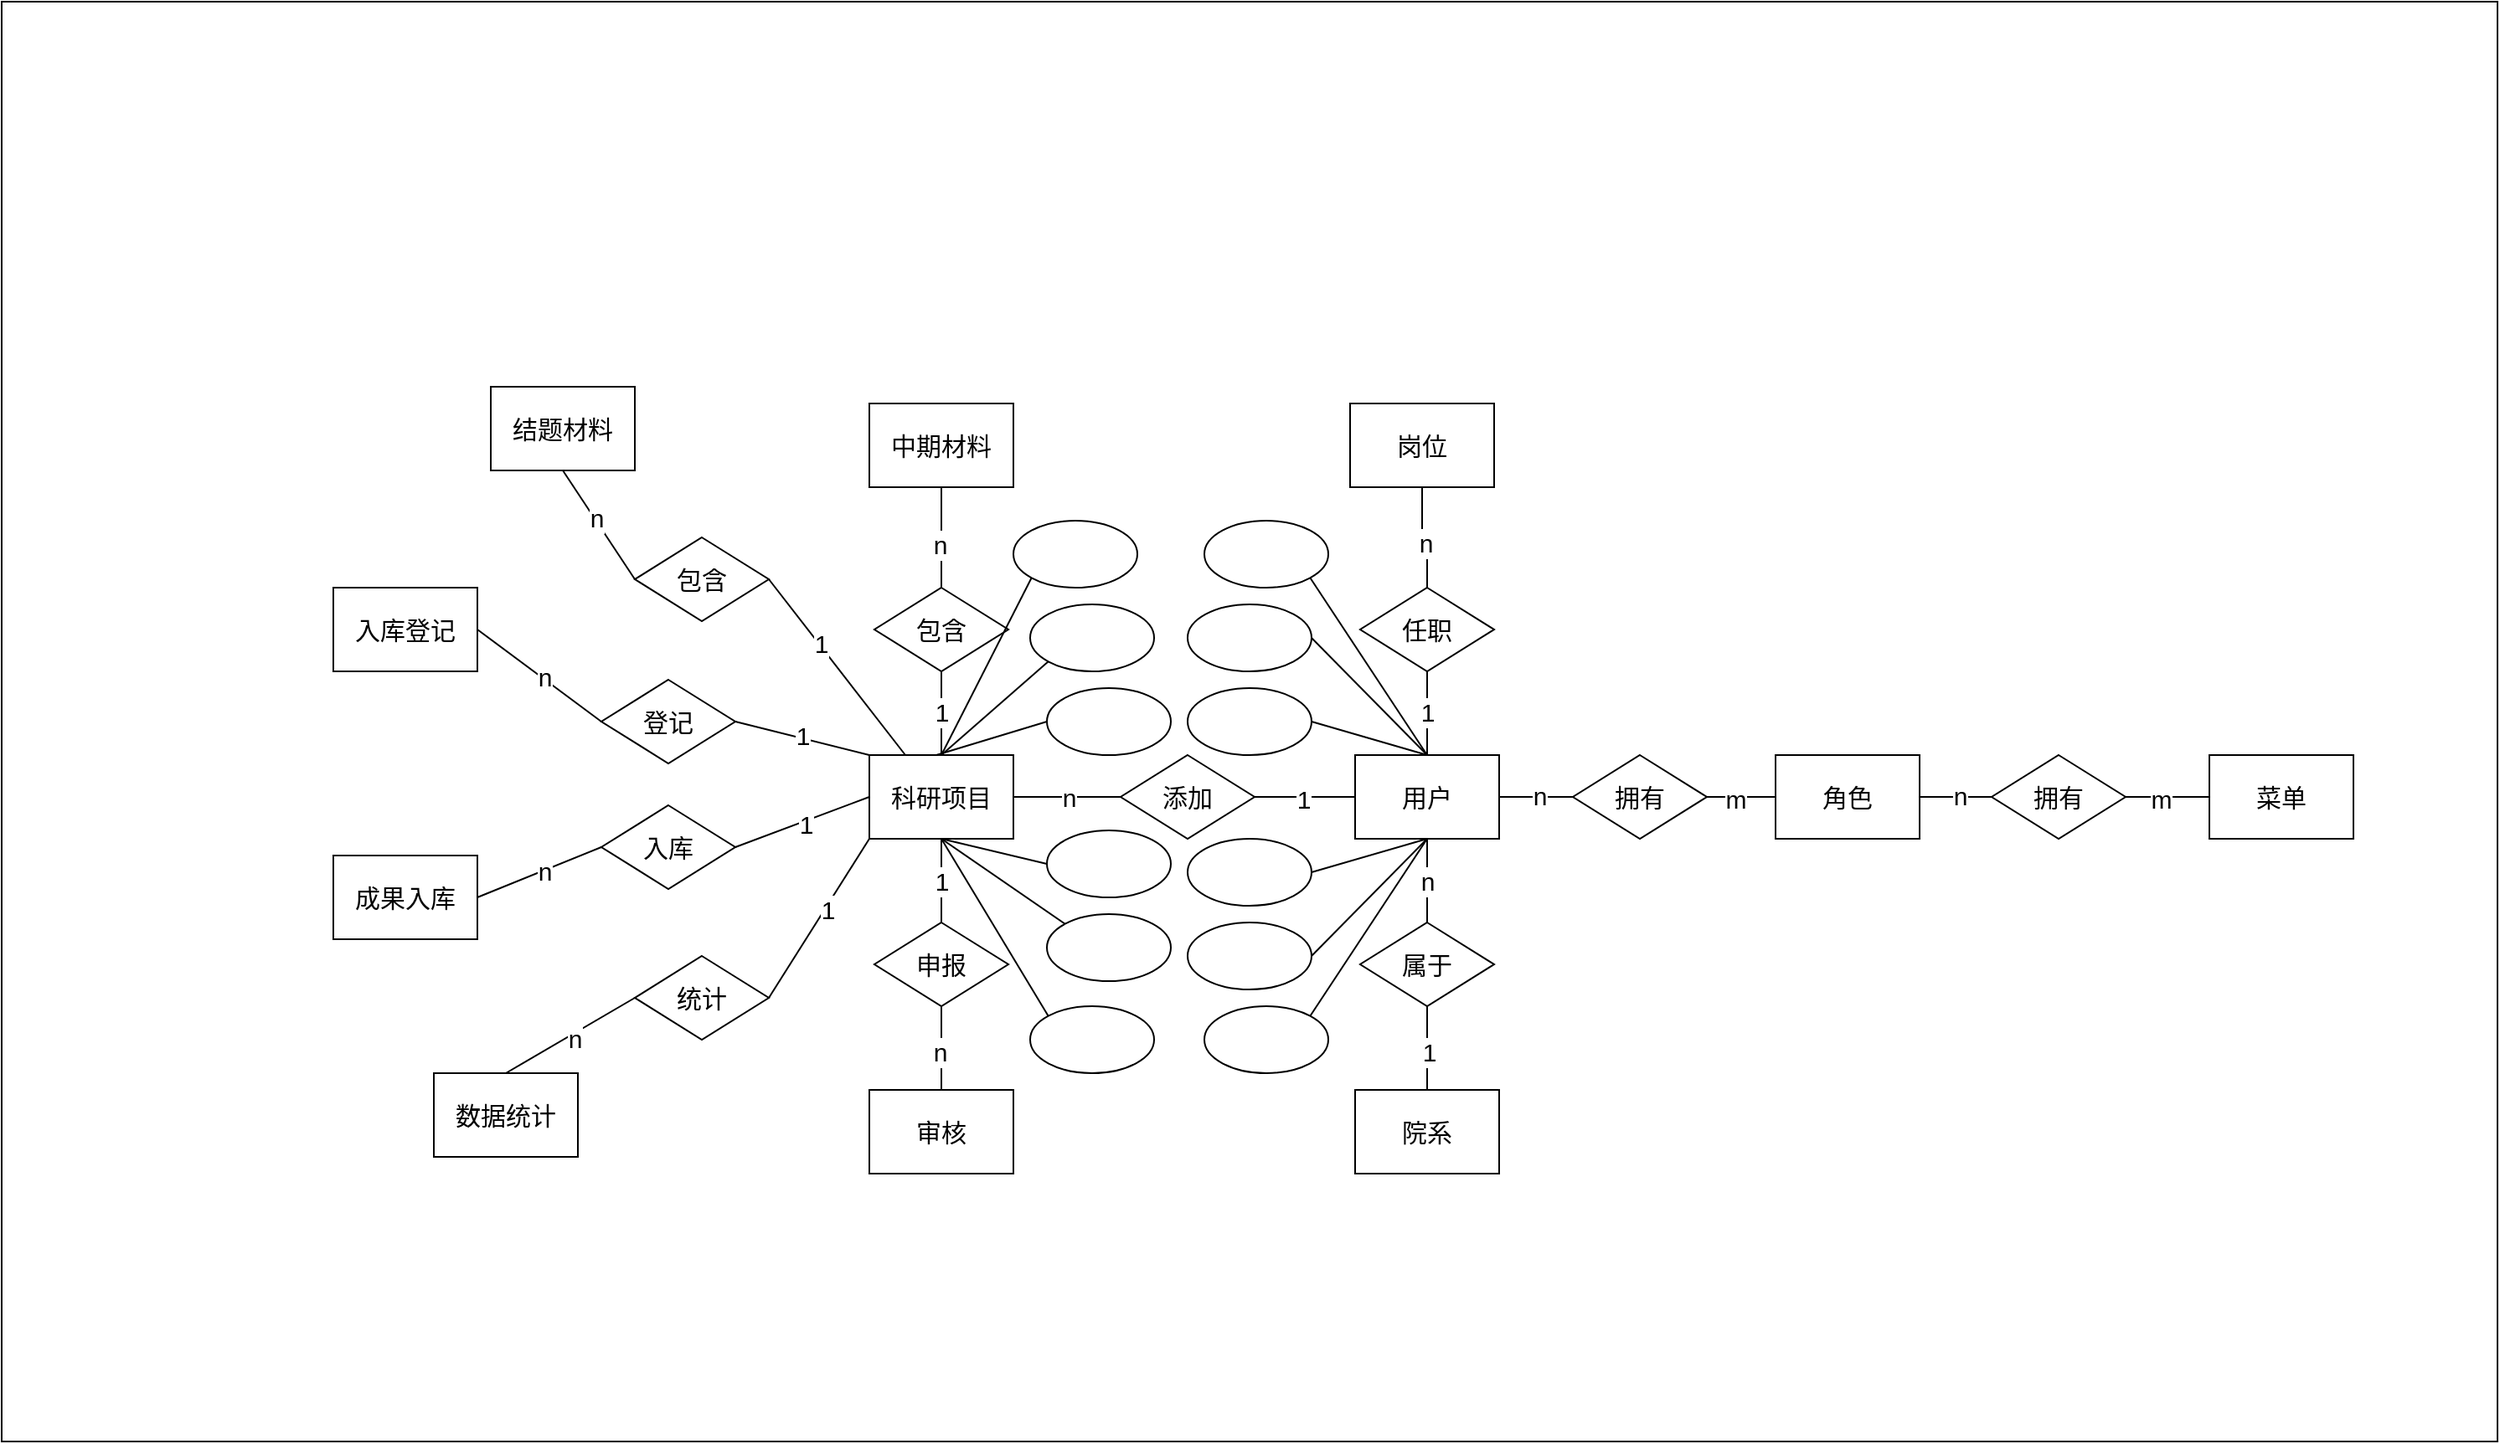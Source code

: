 <mxfile version="24.3.1" type="github">
  <diagram name="第 1 页" id="FvAv612C1EWWt6A_yD44">
    <mxGraphModel dx="2389" dy="2022" grid="1" gridSize="10" guides="1" tooltips="1" connect="1" arrows="1" fold="1" page="1" pageScale="1" pageWidth="827" pageHeight="1169" math="0" shadow="0">
      <root>
        <mxCell id="0" />
        <mxCell id="1" parent="0" />
        <mxCell id="WR33p6USW6rqPm9ieTS3-1" value="" style="rounded=0;whiteSpace=wrap;html=1;" parent="1" vertex="1">
          <mxGeometry x="-688" y="-210" width="1490" height="860" as="geometry" />
        </mxCell>
        <mxCell id="WR33p6USW6rqPm9ieTS3-3" value="&lt;font style=&quot;font-size: 15px;&quot;&gt;菜单&lt;/font&gt;" style="rounded=0;whiteSpace=wrap;html=1;" parent="1" vertex="1">
          <mxGeometry x="630" y="240" width="86" height="50" as="geometry" />
        </mxCell>
        <mxCell id="WR33p6USW6rqPm9ieTS3-4" value="&lt;span style=&quot;font-size: 15px;&quot;&gt;角色&lt;/span&gt;" style="rounded=0;whiteSpace=wrap;html=1;" parent="1" vertex="1">
          <mxGeometry x="371" y="240" width="86" height="50" as="geometry" />
        </mxCell>
        <mxCell id="Obwd4Ad3g9fJ69o2cXR4-6" style="edgeStyle=orthogonalEdgeStyle;rounded=0;orthogonalLoop=1;jettySize=auto;html=1;exitX=1;exitY=0.5;exitDx=0;exitDy=0;entryX=0;entryY=0.5;entryDx=0;entryDy=0;endArrow=none;endFill=0;" parent="1" source="WR33p6USW6rqPm9ieTS3-5" target="Obwd4Ad3g9fJ69o2cXR4-4" edge="1">
          <mxGeometry relative="1" as="geometry" />
        </mxCell>
        <mxCell id="Obwd4Ad3g9fJ69o2cXR4-8" value="&lt;font style=&quot;font-size: 15px;&quot;&gt;n&lt;/font&gt;" style="edgeLabel;html=1;align=center;verticalAlign=middle;resizable=0;points=[];" parent="Obwd4Ad3g9fJ69o2cXR4-6" vertex="1" connectable="0">
          <mxGeometry x="0.091" y="1" relative="1" as="geometry">
            <mxPoint as="offset" />
          </mxGeometry>
        </mxCell>
        <mxCell id="Obwd4Ad3g9fJ69o2cXR4-16" style="edgeStyle=orthogonalEdgeStyle;rounded=0;orthogonalLoop=1;jettySize=auto;html=1;exitX=0.5;exitY=1;exitDx=0;exitDy=0;entryX=0.5;entryY=0;entryDx=0;entryDy=0;endArrow=none;endFill=0;" parent="1" source="WR33p6USW6rqPm9ieTS3-5" target="Obwd4Ad3g9fJ69o2cXR4-15" edge="1">
          <mxGeometry relative="1" as="geometry" />
        </mxCell>
        <mxCell id="Obwd4Ad3g9fJ69o2cXR4-18" value="&lt;font style=&quot;font-size: 15px;&quot;&gt;n&lt;/font&gt;" style="edgeLabel;html=1;align=center;verticalAlign=middle;resizable=0;points=[];" parent="Obwd4Ad3g9fJ69o2cXR4-16" vertex="1" connectable="0">
          <mxGeometry relative="1" as="geometry">
            <mxPoint as="offset" />
          </mxGeometry>
        </mxCell>
        <mxCell id="WR33p6USW6rqPm9ieTS3-5" value="&lt;font style=&quot;font-size: 15px;&quot;&gt;用户&lt;/font&gt;" style="rounded=0;whiteSpace=wrap;html=1;" parent="1" vertex="1">
          <mxGeometry x="120" y="240" width="86" height="50" as="geometry" />
        </mxCell>
        <mxCell id="WR33p6USW6rqPm9ieTS3-6" value="&lt;font style=&quot;font-size: 15px;&quot;&gt;结题材料&lt;/font&gt;" style="rounded=0;whiteSpace=wrap;html=1;" parent="1" vertex="1">
          <mxGeometry x="-396" y="20" width="86" height="50" as="geometry" />
        </mxCell>
        <mxCell id="WR33p6USW6rqPm9ieTS3-7" value="&lt;span style=&quot;font-size: 15px;&quot;&gt;中期材料&lt;/span&gt;" style="rounded=0;whiteSpace=wrap;html=1;" parent="1" vertex="1">
          <mxGeometry x="-170" y="30" width="86" height="50" as="geometry" />
        </mxCell>
        <mxCell id="WR33p6USW6rqPm9ieTS3-8" value="&lt;span style=&quot;font-size: 15px;&quot;&gt;审核&lt;/span&gt;" style="rounded=0;whiteSpace=wrap;html=1;" parent="1" vertex="1">
          <mxGeometry x="-170" y="440" width="86" height="50" as="geometry" />
        </mxCell>
        <mxCell id="WR33p6USW6rqPm9ieTS3-9" value="&lt;span style=&quot;font-size: 15px; font-weight: 400;&quot;&gt;岗位&lt;/span&gt;" style="rounded=0;whiteSpace=wrap;html=1;fontStyle=1" parent="1" vertex="1">
          <mxGeometry x="117" y="30" width="86" height="50" as="geometry" />
        </mxCell>
        <mxCell id="WR33p6USW6rqPm9ieTS3-10" value="&lt;span style=&quot;font-size: 15px; font-weight: 400;&quot;&gt;院系&lt;/span&gt;" style="rounded=0;whiteSpace=wrap;html=1;fontStyle=1" parent="1" vertex="1">
          <mxGeometry x="120" y="440" width="86" height="50" as="geometry" />
        </mxCell>
        <mxCell id="Obwd4Ad3g9fJ69o2cXR4-33" style="edgeStyle=orthogonalEdgeStyle;rounded=0;orthogonalLoop=1;jettySize=auto;html=1;exitX=0.5;exitY=1;exitDx=0;exitDy=0;endArrow=none;endFill=0;" parent="1" source="WR33p6USW6rqPm9ieTS3-11" target="Obwd4Ad3g9fJ69o2cXR4-32" edge="1">
          <mxGeometry relative="1" as="geometry" />
        </mxCell>
        <mxCell id="Obwd4Ad3g9fJ69o2cXR4-35" value="&lt;font style=&quot;font-size: 15px;&quot;&gt;1&lt;/font&gt;" style="edgeLabel;html=1;align=center;verticalAlign=middle;resizable=0;points=[];" parent="Obwd4Ad3g9fJ69o2cXR4-33" vertex="1" connectable="0">
          <mxGeometry relative="1" as="geometry">
            <mxPoint as="offset" />
          </mxGeometry>
        </mxCell>
        <mxCell id="Obwd4Ad3g9fJ69o2cXR4-58" style="rounded=0;orthogonalLoop=1;jettySize=auto;html=1;exitX=0;exitY=1;exitDx=0;exitDy=0;entryX=1;entryY=0.5;entryDx=0;entryDy=0;endArrow=none;endFill=0;" parent="1" source="WR33p6USW6rqPm9ieTS3-11" target="Obwd4Ad3g9fJ69o2cXR4-57" edge="1">
          <mxGeometry relative="1" as="geometry" />
        </mxCell>
        <mxCell id="Obwd4Ad3g9fJ69o2cXR4-70" value="&lt;font style=&quot;font-size: 15px;&quot;&gt;1&lt;/font&gt;" style="edgeLabel;html=1;align=center;verticalAlign=middle;resizable=0;points=[];" parent="Obwd4Ad3g9fJ69o2cXR4-58" vertex="1" connectable="0">
          <mxGeometry x="-0.135" y="1" relative="1" as="geometry">
            <mxPoint as="offset" />
          </mxGeometry>
        </mxCell>
        <mxCell id="Obwd4Ad3g9fJ69o2cXR4-60" style="rounded=0;orthogonalLoop=1;jettySize=auto;html=1;exitX=0;exitY=0.5;exitDx=0;exitDy=0;entryX=1;entryY=0.5;entryDx=0;entryDy=0;endArrow=none;endFill=0;" parent="1" source="WR33p6USW6rqPm9ieTS3-11" target="Obwd4Ad3g9fJ69o2cXR4-56" edge="1">
          <mxGeometry relative="1" as="geometry" />
        </mxCell>
        <mxCell id="Obwd4Ad3g9fJ69o2cXR4-67" value="&lt;font style=&quot;font-size: 15px;&quot;&gt;1&lt;/font&gt;" style="edgeLabel;html=1;align=center;verticalAlign=middle;resizable=0;points=[];" parent="Obwd4Ad3g9fJ69o2cXR4-60" vertex="1" connectable="0">
          <mxGeometry x="-0.028" y="1" relative="1" as="geometry">
            <mxPoint as="offset" />
          </mxGeometry>
        </mxCell>
        <mxCell id="Obwd4Ad3g9fJ69o2cXR4-62" style="rounded=0;orthogonalLoop=1;jettySize=auto;html=1;exitX=0;exitY=0;exitDx=0;exitDy=0;entryX=1;entryY=0.5;entryDx=0;entryDy=0;endArrow=none;endFill=0;" parent="1" source="WR33p6USW6rqPm9ieTS3-11" target="Obwd4Ad3g9fJ69o2cXR4-55" edge="1">
          <mxGeometry relative="1" as="geometry" />
        </mxCell>
        <mxCell id="Obwd4Ad3g9fJ69o2cXR4-71" value="&lt;font style=&quot;font-size: 15px;&quot;&gt;1&lt;/font&gt;" style="edgeLabel;html=1;align=center;verticalAlign=middle;resizable=0;points=[];" parent="Obwd4Ad3g9fJ69o2cXR4-62" vertex="1" connectable="0">
          <mxGeometry x="0.022" y="-1" relative="1" as="geometry">
            <mxPoint y="-1" as="offset" />
          </mxGeometry>
        </mxCell>
        <mxCell id="Obwd4Ad3g9fJ69o2cXR4-64" style="rounded=0;orthogonalLoop=1;jettySize=auto;html=1;exitX=0.25;exitY=0;exitDx=0;exitDy=0;entryX=1;entryY=0.5;entryDx=0;entryDy=0;endArrow=none;endFill=0;" parent="1" source="WR33p6USW6rqPm9ieTS3-11" target="Obwd4Ad3g9fJ69o2cXR4-54" edge="1">
          <mxGeometry relative="1" as="geometry" />
        </mxCell>
        <mxCell id="Obwd4Ad3g9fJ69o2cXR4-72" value="&lt;font style=&quot;font-size: 15px;&quot;&gt;1&lt;/font&gt;" style="edgeLabel;html=1;align=center;verticalAlign=middle;resizable=0;points=[];" parent="Obwd4Ad3g9fJ69o2cXR4-64" vertex="1" connectable="0">
          <mxGeometry x="0.262" y="-1" relative="1" as="geometry">
            <mxPoint as="offset" />
          </mxGeometry>
        </mxCell>
        <mxCell id="WR33p6USW6rqPm9ieTS3-11" value="&lt;span style=&quot;font-size: 15px; font-weight: normal;&quot;&gt;科研项目&lt;/span&gt;" style="rounded=0;whiteSpace=wrap;html=1;fontStyle=1" parent="1" vertex="1">
          <mxGeometry x="-170" y="240" width="86" height="50" as="geometry" />
        </mxCell>
        <mxCell id="Obwd4Ad3g9fJ69o2cXR4-1" value="&lt;font style=&quot;font-size: 15px;&quot;&gt;入库登记&lt;/font&gt;" style="rounded=0;whiteSpace=wrap;html=1;" parent="1" vertex="1">
          <mxGeometry x="-490" y="140" width="86" height="50" as="geometry" />
        </mxCell>
        <mxCell id="Obwd4Ad3g9fJ69o2cXR4-2" value="&lt;font style=&quot;font-size: 15px;&quot;&gt;成果入库&lt;/font&gt;" style="rounded=0;whiteSpace=wrap;html=1;" parent="1" vertex="1">
          <mxGeometry x="-490" y="300" width="86" height="50" as="geometry" />
        </mxCell>
        <mxCell id="Obwd4Ad3g9fJ69o2cXR4-3" value="&lt;font style=&quot;font-size: 15px;&quot;&gt;数据统计&lt;/font&gt;" style="rounded=0;whiteSpace=wrap;html=1;" parent="1" vertex="1">
          <mxGeometry x="-430" y="430" width="86" height="50" as="geometry" />
        </mxCell>
        <mxCell id="Obwd4Ad3g9fJ69o2cXR4-7" style="edgeStyle=orthogonalEdgeStyle;rounded=0;orthogonalLoop=1;jettySize=auto;html=1;exitX=1;exitY=0.5;exitDx=0;exitDy=0;entryX=0;entryY=0.5;entryDx=0;entryDy=0;endArrow=none;endFill=0;" parent="1" source="Obwd4Ad3g9fJ69o2cXR4-4" target="WR33p6USW6rqPm9ieTS3-4" edge="1">
          <mxGeometry relative="1" as="geometry" />
        </mxCell>
        <mxCell id="Obwd4Ad3g9fJ69o2cXR4-9" value="&lt;font style=&quot;font-size: 15px;&quot;&gt;m&lt;/font&gt;" style="edgeLabel;html=1;align=center;verticalAlign=middle;resizable=0;points=[];" parent="Obwd4Ad3g9fJ69o2cXR4-7" vertex="1" connectable="0">
          <mxGeometry x="-0.171" y="-1" relative="1" as="geometry">
            <mxPoint as="offset" />
          </mxGeometry>
        </mxCell>
        <mxCell id="Obwd4Ad3g9fJ69o2cXR4-4" value="&lt;font style=&quot;font-size: 15px;&quot;&gt;拥有&lt;/font&gt;" style="rhombus;whiteSpace=wrap;html=1;" parent="1" vertex="1">
          <mxGeometry x="250" y="240" width="80" height="50" as="geometry" />
        </mxCell>
        <mxCell id="Obwd4Ad3g9fJ69o2cXR4-10" style="edgeStyle=orthogonalEdgeStyle;rounded=0;orthogonalLoop=1;jettySize=auto;html=1;entryX=0;entryY=0.5;entryDx=0;entryDy=0;endArrow=none;endFill=0;exitX=1;exitY=0.5;exitDx=0;exitDy=0;" parent="1" source="WR33p6USW6rqPm9ieTS3-4" target="Obwd4Ad3g9fJ69o2cXR4-14" edge="1">
          <mxGeometry relative="1" as="geometry">
            <mxPoint x="460" y="265" as="sourcePoint" />
          </mxGeometry>
        </mxCell>
        <mxCell id="Obwd4Ad3g9fJ69o2cXR4-11" value="&lt;font style=&quot;font-size: 15px;&quot;&gt;n&lt;/font&gt;" style="edgeLabel;html=1;align=center;verticalAlign=middle;resizable=0;points=[];" parent="Obwd4Ad3g9fJ69o2cXR4-10" vertex="1" connectable="0">
          <mxGeometry x="0.091" y="1" relative="1" as="geometry">
            <mxPoint as="offset" />
          </mxGeometry>
        </mxCell>
        <mxCell id="Obwd4Ad3g9fJ69o2cXR4-12" style="edgeStyle=orthogonalEdgeStyle;rounded=0;orthogonalLoop=1;jettySize=auto;html=1;exitX=1;exitY=0.5;exitDx=0;exitDy=0;entryX=0;entryY=0.5;entryDx=0;entryDy=0;endArrow=none;endFill=0;" parent="1" source="Obwd4Ad3g9fJ69o2cXR4-14" target="WR33p6USW6rqPm9ieTS3-3" edge="1">
          <mxGeometry relative="1" as="geometry">
            <mxPoint x="620" y="265" as="targetPoint" />
          </mxGeometry>
        </mxCell>
        <mxCell id="Obwd4Ad3g9fJ69o2cXR4-13" value="&lt;font style=&quot;font-size: 15px;&quot;&gt;m&lt;/font&gt;" style="edgeLabel;html=1;align=center;verticalAlign=middle;resizable=0;points=[];" parent="Obwd4Ad3g9fJ69o2cXR4-12" vertex="1" connectable="0">
          <mxGeometry x="-0.171" y="-1" relative="1" as="geometry">
            <mxPoint as="offset" />
          </mxGeometry>
        </mxCell>
        <mxCell id="Obwd4Ad3g9fJ69o2cXR4-14" value="&lt;font style=&quot;font-size: 15px;&quot;&gt;拥有&lt;/font&gt;" style="rhombus;whiteSpace=wrap;html=1;" parent="1" vertex="1">
          <mxGeometry x="500" y="240" width="80" height="50" as="geometry" />
        </mxCell>
        <mxCell id="Obwd4Ad3g9fJ69o2cXR4-17" style="edgeStyle=orthogonalEdgeStyle;rounded=0;orthogonalLoop=1;jettySize=auto;html=1;exitX=0.5;exitY=1;exitDx=0;exitDy=0;entryX=0.5;entryY=0;entryDx=0;entryDy=0;endArrow=none;endFill=0;" parent="1" source="Obwd4Ad3g9fJ69o2cXR4-15" target="WR33p6USW6rqPm9ieTS3-10" edge="1">
          <mxGeometry relative="1" as="geometry" />
        </mxCell>
        <mxCell id="Obwd4Ad3g9fJ69o2cXR4-19" value="&lt;font style=&quot;font-size: 15px;&quot;&gt;1&lt;/font&gt;" style="edgeLabel;html=1;align=center;verticalAlign=middle;resizable=0;points=[];" parent="Obwd4Ad3g9fJ69o2cXR4-17" vertex="1" connectable="0">
          <mxGeometry x="0.05" y="1" relative="1" as="geometry">
            <mxPoint as="offset" />
          </mxGeometry>
        </mxCell>
        <mxCell id="Obwd4Ad3g9fJ69o2cXR4-15" value="&lt;span style=&quot;font-size: 15px;&quot;&gt;属于&lt;/span&gt;" style="rhombus;whiteSpace=wrap;html=1;" parent="1" vertex="1">
          <mxGeometry x="123" y="340" width="80" height="50" as="geometry" />
        </mxCell>
        <mxCell id="Obwd4Ad3g9fJ69o2cXR4-21" style="edgeStyle=orthogonalEdgeStyle;rounded=0;orthogonalLoop=1;jettySize=auto;html=1;exitX=0.5;exitY=1;exitDx=0;exitDy=0;entryX=0.5;entryY=0;entryDx=0;entryDy=0;endArrow=none;endFill=0;" parent="1" source="Obwd4Ad3g9fJ69o2cXR4-20" target="WR33p6USW6rqPm9ieTS3-5" edge="1">
          <mxGeometry relative="1" as="geometry" />
        </mxCell>
        <mxCell id="Obwd4Ad3g9fJ69o2cXR4-23" value="&lt;font style=&quot;font-size: 15px;&quot;&gt;1&lt;/font&gt;" style="edgeLabel;html=1;align=center;verticalAlign=middle;resizable=0;points=[];" parent="Obwd4Ad3g9fJ69o2cXR4-21" vertex="1" connectable="0">
          <mxGeometry x="-0.04" relative="1" as="geometry">
            <mxPoint as="offset" />
          </mxGeometry>
        </mxCell>
        <mxCell id="Obwd4Ad3g9fJ69o2cXR4-22" style="edgeStyle=orthogonalEdgeStyle;rounded=0;orthogonalLoop=1;jettySize=auto;html=1;exitX=0.5;exitY=0;exitDx=0;exitDy=0;entryX=0.5;entryY=1;entryDx=0;entryDy=0;endArrow=none;endFill=0;" parent="1" source="Obwd4Ad3g9fJ69o2cXR4-20" target="WR33p6USW6rqPm9ieTS3-9" edge="1">
          <mxGeometry relative="1" as="geometry" />
        </mxCell>
        <mxCell id="Obwd4Ad3g9fJ69o2cXR4-24" value="&lt;font style=&quot;font-size: 15px;&quot;&gt;n&lt;/font&gt;" style="edgeLabel;html=1;align=center;verticalAlign=middle;resizable=0;points=[];" parent="Obwd4Ad3g9fJ69o2cXR4-22" vertex="1" connectable="0">
          <mxGeometry x="-0.12" y="1" relative="1" as="geometry">
            <mxPoint as="offset" />
          </mxGeometry>
        </mxCell>
        <mxCell id="Obwd4Ad3g9fJ69o2cXR4-20" value="&lt;span style=&quot;font-size: 15px;&quot;&gt;任职&lt;/span&gt;" style="rhombus;whiteSpace=wrap;html=1;" parent="1" vertex="1">
          <mxGeometry x="123" y="140" width="80" height="50" as="geometry" />
        </mxCell>
        <mxCell id="Obwd4Ad3g9fJ69o2cXR4-27" style="edgeStyle=orthogonalEdgeStyle;rounded=0;orthogonalLoop=1;jettySize=auto;html=1;exitX=0;exitY=0.5;exitDx=0;exitDy=0;endArrow=none;endFill=0;" parent="1" source="Obwd4Ad3g9fJ69o2cXR4-25" target="WR33p6USW6rqPm9ieTS3-11" edge="1">
          <mxGeometry relative="1" as="geometry" />
        </mxCell>
        <mxCell id="Obwd4Ad3g9fJ69o2cXR4-31" value="&lt;font style=&quot;font-size: 15px;&quot;&gt;n&lt;/font&gt;" style="edgeLabel;html=1;align=center;verticalAlign=middle;resizable=0;points=[];" parent="Obwd4Ad3g9fJ69o2cXR4-27" vertex="1" connectable="0">
          <mxGeometry x="-0.031" relative="1" as="geometry">
            <mxPoint as="offset" />
          </mxGeometry>
        </mxCell>
        <mxCell id="Obwd4Ad3g9fJ69o2cXR4-29" style="edgeStyle=orthogonalEdgeStyle;rounded=0;orthogonalLoop=1;jettySize=auto;html=1;exitX=1;exitY=0.5;exitDx=0;exitDy=0;entryX=0;entryY=0.5;entryDx=0;entryDy=0;endArrow=none;endFill=0;" parent="1" source="Obwd4Ad3g9fJ69o2cXR4-25" target="WR33p6USW6rqPm9ieTS3-5" edge="1">
          <mxGeometry relative="1" as="geometry" />
        </mxCell>
        <mxCell id="Obwd4Ad3g9fJ69o2cXR4-30" value="&lt;font style=&quot;font-size: 15px;&quot;&gt;1&lt;/font&gt;" style="edgeLabel;html=1;align=center;verticalAlign=middle;resizable=0;points=[];" parent="Obwd4Ad3g9fJ69o2cXR4-29" vertex="1" connectable="0">
          <mxGeometry x="-0.033" y="-1" relative="1" as="geometry">
            <mxPoint as="offset" />
          </mxGeometry>
        </mxCell>
        <mxCell id="Obwd4Ad3g9fJ69o2cXR4-25" value="&lt;span style=&quot;font-size: 15px;&quot;&gt;添加&lt;/span&gt;" style="rhombus;whiteSpace=wrap;html=1;" parent="1" vertex="1">
          <mxGeometry x="-20" y="240" width="80" height="50" as="geometry" />
        </mxCell>
        <mxCell id="Obwd4Ad3g9fJ69o2cXR4-34" style="edgeStyle=orthogonalEdgeStyle;rounded=0;orthogonalLoop=1;jettySize=auto;html=1;exitX=0.5;exitY=1;exitDx=0;exitDy=0;entryX=0.5;entryY=0;entryDx=0;entryDy=0;endArrow=none;endFill=0;" parent="1" source="Obwd4Ad3g9fJ69o2cXR4-32" target="WR33p6USW6rqPm9ieTS3-8" edge="1">
          <mxGeometry relative="1" as="geometry" />
        </mxCell>
        <mxCell id="Obwd4Ad3g9fJ69o2cXR4-36" value="&lt;font style=&quot;font-size: 15px;&quot;&gt;n&lt;/font&gt;" style="edgeLabel;html=1;align=center;verticalAlign=middle;resizable=0;points=[];" parent="Obwd4Ad3g9fJ69o2cXR4-34" vertex="1" connectable="0">
          <mxGeometry x="0.05" y="-1" relative="1" as="geometry">
            <mxPoint as="offset" />
          </mxGeometry>
        </mxCell>
        <mxCell id="Obwd4Ad3g9fJ69o2cXR4-32" value="&lt;span style=&quot;font-size: 15px;&quot;&gt;申报&lt;/span&gt;" style="rhombus;whiteSpace=wrap;html=1;" parent="1" vertex="1">
          <mxGeometry x="-167" y="340" width="80" height="50" as="geometry" />
        </mxCell>
        <mxCell id="Obwd4Ad3g9fJ69o2cXR4-49" style="edgeStyle=orthogonalEdgeStyle;rounded=0;orthogonalLoop=1;jettySize=auto;html=1;exitX=0.5;exitY=1;exitDx=0;exitDy=0;entryX=0.5;entryY=0;entryDx=0;entryDy=0;endArrow=none;endFill=0;" parent="1" source="Obwd4Ad3g9fJ69o2cXR4-53" edge="1">
          <mxGeometry relative="1" as="geometry">
            <mxPoint x="-127" y="240" as="targetPoint" />
          </mxGeometry>
        </mxCell>
        <mxCell id="Obwd4Ad3g9fJ69o2cXR4-50" value="&lt;font style=&quot;font-size: 15px;&quot;&gt;1&lt;/font&gt;" style="edgeLabel;html=1;align=center;verticalAlign=middle;resizable=0;points=[];" parent="Obwd4Ad3g9fJ69o2cXR4-49" vertex="1" connectable="0">
          <mxGeometry x="-0.04" relative="1" as="geometry">
            <mxPoint as="offset" />
          </mxGeometry>
        </mxCell>
        <mxCell id="Obwd4Ad3g9fJ69o2cXR4-51" style="edgeStyle=orthogonalEdgeStyle;rounded=0;orthogonalLoop=1;jettySize=auto;html=1;exitX=0.5;exitY=0;exitDx=0;exitDy=0;entryX=0.5;entryY=1;entryDx=0;entryDy=0;endArrow=none;endFill=0;" parent="1" source="Obwd4Ad3g9fJ69o2cXR4-53" edge="1" target="WR33p6USW6rqPm9ieTS3-7">
          <mxGeometry relative="1" as="geometry">
            <mxPoint x="-127" y="90" as="targetPoint" />
          </mxGeometry>
        </mxCell>
        <mxCell id="Obwd4Ad3g9fJ69o2cXR4-52" value="&lt;font style=&quot;font-size: 15px;&quot;&gt;n&lt;/font&gt;" style="edgeLabel;html=1;align=center;verticalAlign=middle;resizable=0;points=[];" parent="Obwd4Ad3g9fJ69o2cXR4-51" vertex="1" connectable="0">
          <mxGeometry x="-0.12" y="1" relative="1" as="geometry">
            <mxPoint as="offset" />
          </mxGeometry>
        </mxCell>
        <mxCell id="Obwd4Ad3g9fJ69o2cXR4-53" value="&lt;span style=&quot;font-size: 15px;&quot;&gt;包含&lt;/span&gt;" style="rhombus;whiteSpace=wrap;html=1;" parent="1" vertex="1">
          <mxGeometry x="-167" y="140" width="80" height="50" as="geometry" />
        </mxCell>
        <mxCell id="Obwd4Ad3g9fJ69o2cXR4-66" style="rounded=0;orthogonalLoop=1;jettySize=auto;html=1;exitX=0;exitY=0.5;exitDx=0;exitDy=0;entryX=0.5;entryY=1;entryDx=0;entryDy=0;endArrow=none;endFill=0;" parent="1" source="Obwd4Ad3g9fJ69o2cXR4-54" target="WR33p6USW6rqPm9ieTS3-6" edge="1">
          <mxGeometry relative="1" as="geometry" />
        </mxCell>
        <mxCell id="Obwd4Ad3g9fJ69o2cXR4-73" value="&lt;font style=&quot;font-size: 15px;&quot;&gt;n&lt;/font&gt;" style="edgeLabel;html=1;align=center;verticalAlign=middle;resizable=0;points=[];" parent="Obwd4Ad3g9fJ69o2cXR4-66" vertex="1" connectable="0">
          <mxGeometry x="0.116" y="-2" relative="1" as="geometry">
            <mxPoint x="-1" as="offset" />
          </mxGeometry>
        </mxCell>
        <mxCell id="Obwd4Ad3g9fJ69o2cXR4-54" value="&lt;span style=&quot;font-size: 15px;&quot;&gt;包含&lt;/span&gt;" style="rhombus;whiteSpace=wrap;html=1;" parent="1" vertex="1">
          <mxGeometry x="-310" y="110" width="80" height="50" as="geometry" />
        </mxCell>
        <mxCell id="Obwd4Ad3g9fJ69o2cXR4-65" style="rounded=0;orthogonalLoop=1;jettySize=auto;html=1;exitX=0;exitY=0.5;exitDx=0;exitDy=0;entryX=1;entryY=0.5;entryDx=0;entryDy=0;endArrow=none;endFill=0;" parent="1" source="Obwd4Ad3g9fJ69o2cXR4-55" target="Obwd4Ad3g9fJ69o2cXR4-1" edge="1">
          <mxGeometry relative="1" as="geometry" />
        </mxCell>
        <mxCell id="Obwd4Ad3g9fJ69o2cXR4-74" value="&lt;font style=&quot;font-size: 15px;&quot;&gt;n&lt;/font&gt;" style="edgeLabel;html=1;align=center;verticalAlign=middle;resizable=0;points=[];" parent="Obwd4Ad3g9fJ69o2cXR4-65" vertex="1" connectable="0">
          <mxGeometry x="-0.044" y="-1" relative="1" as="geometry">
            <mxPoint as="offset" />
          </mxGeometry>
        </mxCell>
        <mxCell id="Obwd4Ad3g9fJ69o2cXR4-55" value="&lt;span style=&quot;font-size: 15px;&quot;&gt;登记&lt;/span&gt;" style="rhombus;whiteSpace=wrap;html=1;" parent="1" vertex="1">
          <mxGeometry x="-330" y="195" width="80" height="50" as="geometry" />
        </mxCell>
        <mxCell id="Obwd4Ad3g9fJ69o2cXR4-61" style="rounded=0;orthogonalLoop=1;jettySize=auto;html=1;exitX=0;exitY=0.5;exitDx=0;exitDy=0;entryX=1;entryY=0.5;entryDx=0;entryDy=0;endArrow=none;endFill=0;" parent="1" source="Obwd4Ad3g9fJ69o2cXR4-56" target="Obwd4Ad3g9fJ69o2cXR4-2" edge="1">
          <mxGeometry relative="1" as="geometry" />
        </mxCell>
        <mxCell id="Obwd4Ad3g9fJ69o2cXR4-75" value="&lt;font style=&quot;font-size: 15px;&quot;&gt;n&lt;/font&gt;" style="edgeLabel;html=1;align=center;verticalAlign=middle;resizable=0;points=[];" parent="Obwd4Ad3g9fJ69o2cXR4-61" vertex="1" connectable="0">
          <mxGeometry x="-0.077" relative="1" as="geometry">
            <mxPoint as="offset" />
          </mxGeometry>
        </mxCell>
        <mxCell id="Obwd4Ad3g9fJ69o2cXR4-56" value="&lt;span style=&quot;font-size: 15px;&quot;&gt;入库&lt;/span&gt;" style="rhombus;whiteSpace=wrap;html=1;" parent="1" vertex="1">
          <mxGeometry x="-330" y="270" width="80" height="50" as="geometry" />
        </mxCell>
        <mxCell id="Obwd4Ad3g9fJ69o2cXR4-59" style="rounded=0;orthogonalLoop=1;jettySize=auto;html=1;exitX=0;exitY=0.5;exitDx=0;exitDy=0;entryX=0.5;entryY=0;entryDx=0;entryDy=0;endArrow=none;endFill=0;" parent="1" source="Obwd4Ad3g9fJ69o2cXR4-57" target="Obwd4Ad3g9fJ69o2cXR4-3" edge="1">
          <mxGeometry relative="1" as="geometry" />
        </mxCell>
        <mxCell id="Obwd4Ad3g9fJ69o2cXR4-76" value="&lt;font style=&quot;font-size: 15px;&quot;&gt;n&lt;/font&gt;" style="edgeLabel;html=1;align=center;verticalAlign=middle;resizable=0;points=[];" parent="Obwd4Ad3g9fJ69o2cXR4-59" vertex="1" connectable="0">
          <mxGeometry x="-0.037" y="2" relative="1" as="geometry">
            <mxPoint as="offset" />
          </mxGeometry>
        </mxCell>
        <mxCell id="Obwd4Ad3g9fJ69o2cXR4-57" value="&lt;span style=&quot;font-size: 15px;&quot;&gt;统计&lt;/span&gt;" style="rhombus;whiteSpace=wrap;html=1;" parent="1" vertex="1">
          <mxGeometry x="-310" y="360" width="80" height="50" as="geometry" />
        </mxCell>
        <mxCell id="UClKCXCqPWstxPCbn4M1-10" style="rounded=0;orthogonalLoop=1;jettySize=auto;html=1;exitX=0;exitY=1;exitDx=0;exitDy=0;endArrow=none;endFill=0;entryX=0.5;entryY=0;entryDx=0;entryDy=0;" parent="1" source="UClKCXCqPWstxPCbn4M1-3" target="WR33p6USW6rqPm9ieTS3-11" edge="1">
          <mxGeometry relative="1" as="geometry" />
        </mxCell>
        <mxCell id="UClKCXCqPWstxPCbn4M1-3" value="" style="ellipse;whiteSpace=wrap;html=1;" parent="1" vertex="1">
          <mxGeometry x="-84" y="100" width="74" height="40" as="geometry" />
        </mxCell>
        <mxCell id="UClKCXCqPWstxPCbn4M1-12" style="rounded=0;orthogonalLoop=1;jettySize=auto;html=1;exitX=0;exitY=1;exitDx=0;exitDy=0;entryX=0.5;entryY=0;entryDx=0;entryDy=0;endArrow=none;endFill=0;" parent="1" source="UClKCXCqPWstxPCbn4M1-5" target="WR33p6USW6rqPm9ieTS3-11" edge="1">
          <mxGeometry relative="1" as="geometry" />
        </mxCell>
        <mxCell id="UClKCXCqPWstxPCbn4M1-5" value="" style="ellipse;whiteSpace=wrap;html=1;" parent="1" vertex="1">
          <mxGeometry x="-74" y="150" width="74" height="40" as="geometry" />
        </mxCell>
        <mxCell id="UClKCXCqPWstxPCbn4M1-13" style="rounded=0;orthogonalLoop=1;jettySize=auto;html=1;exitX=0;exitY=0.5;exitDx=0;exitDy=0;endArrow=none;endFill=0;" parent="1" source="UClKCXCqPWstxPCbn4M1-6" edge="1">
          <mxGeometry relative="1" as="geometry">
            <mxPoint x="-130" y="240" as="targetPoint" />
          </mxGeometry>
        </mxCell>
        <mxCell id="UClKCXCqPWstxPCbn4M1-6" value="" style="ellipse;whiteSpace=wrap;html=1;" parent="1" vertex="1">
          <mxGeometry x="-64" y="200" width="74" height="40" as="geometry" />
        </mxCell>
        <mxCell id="UClKCXCqPWstxPCbn4M1-14" style="rounded=0;orthogonalLoop=1;jettySize=auto;html=1;exitX=0;exitY=0.5;exitDx=0;exitDy=0;entryX=0.5;entryY=1;entryDx=0;entryDy=0;endArrow=none;endFill=0;" parent="1" source="UClKCXCqPWstxPCbn4M1-7" target="WR33p6USW6rqPm9ieTS3-11" edge="1">
          <mxGeometry relative="1" as="geometry" />
        </mxCell>
        <mxCell id="UClKCXCqPWstxPCbn4M1-7" value="" style="ellipse;whiteSpace=wrap;html=1;" parent="1" vertex="1">
          <mxGeometry x="-64" y="285" width="74" height="40" as="geometry" />
        </mxCell>
        <mxCell id="UClKCXCqPWstxPCbn4M1-17" style="rounded=0;orthogonalLoop=1;jettySize=auto;html=1;exitX=0;exitY=0;exitDx=0;exitDy=0;entryX=0.5;entryY=1;entryDx=0;entryDy=0;endArrow=none;endFill=0;" parent="1" source="UClKCXCqPWstxPCbn4M1-8" target="WR33p6USW6rqPm9ieTS3-11" edge="1">
          <mxGeometry relative="1" as="geometry" />
        </mxCell>
        <mxCell id="UClKCXCqPWstxPCbn4M1-8" value="" style="ellipse;whiteSpace=wrap;html=1;" parent="1" vertex="1">
          <mxGeometry x="-64" y="335" width="74" height="40" as="geometry" />
        </mxCell>
        <mxCell id="UClKCXCqPWstxPCbn4M1-16" style="rounded=0;orthogonalLoop=1;jettySize=auto;html=1;exitX=0;exitY=0;exitDx=0;exitDy=0;entryX=0.5;entryY=1;entryDx=0;entryDy=0;endArrow=none;endFill=0;" parent="1" source="UClKCXCqPWstxPCbn4M1-9" target="WR33p6USW6rqPm9ieTS3-11" edge="1">
          <mxGeometry relative="1" as="geometry" />
        </mxCell>
        <mxCell id="UClKCXCqPWstxPCbn4M1-9" value="" style="ellipse;whiteSpace=wrap;html=1;" parent="1" vertex="1">
          <mxGeometry x="-74" y="390" width="74" height="40" as="geometry" />
        </mxCell>
        <mxCell id="UClKCXCqPWstxPCbn4M1-28" style="rounded=0;orthogonalLoop=1;jettySize=auto;html=1;exitX=1;exitY=0.5;exitDx=0;exitDy=0;entryX=0.5;entryY=0;entryDx=0;entryDy=0;endArrow=none;endFill=0;" parent="1" source="UClKCXCqPWstxPCbn4M1-18" target="WR33p6USW6rqPm9ieTS3-5" edge="1">
          <mxGeometry relative="1" as="geometry" />
        </mxCell>
        <mxCell id="UClKCXCqPWstxPCbn4M1-18" value="" style="ellipse;whiteSpace=wrap;html=1;" parent="1" vertex="1">
          <mxGeometry x="20" y="200" width="74" height="40" as="geometry" />
        </mxCell>
        <mxCell id="UClKCXCqPWstxPCbn4M1-26" style="rounded=0;orthogonalLoop=1;jettySize=auto;html=1;exitX=1;exitY=0.5;exitDx=0;exitDy=0;entryX=0.5;entryY=0;entryDx=0;entryDy=0;endArrow=none;endFill=0;" parent="1" source="UClKCXCqPWstxPCbn4M1-19" target="WR33p6USW6rqPm9ieTS3-5" edge="1">
          <mxGeometry relative="1" as="geometry" />
        </mxCell>
        <mxCell id="UClKCXCqPWstxPCbn4M1-19" value="" style="ellipse;whiteSpace=wrap;html=1;" parent="1" vertex="1">
          <mxGeometry x="20" y="150" width="74" height="40" as="geometry" />
        </mxCell>
        <mxCell id="UClKCXCqPWstxPCbn4M1-24" style="rounded=0;orthogonalLoop=1;jettySize=auto;html=1;exitX=1;exitY=1;exitDx=0;exitDy=0;entryX=0.5;entryY=0;entryDx=0;entryDy=0;endArrow=none;endFill=0;" parent="1" source="UClKCXCqPWstxPCbn4M1-20" target="WR33p6USW6rqPm9ieTS3-5" edge="1">
          <mxGeometry relative="1" as="geometry" />
        </mxCell>
        <mxCell id="UClKCXCqPWstxPCbn4M1-20" value="" style="ellipse;whiteSpace=wrap;html=1;" parent="1" vertex="1">
          <mxGeometry x="30" y="100" width="74" height="40" as="geometry" />
        </mxCell>
        <mxCell id="UClKCXCqPWstxPCbn4M1-29" style="rounded=0;orthogonalLoop=1;jettySize=auto;html=1;exitX=1;exitY=0.5;exitDx=0;exitDy=0;entryX=0.5;entryY=1;entryDx=0;entryDy=0;endArrow=none;endFill=0;" parent="1" source="UClKCXCqPWstxPCbn4M1-21" target="WR33p6USW6rqPm9ieTS3-5" edge="1">
          <mxGeometry relative="1" as="geometry" />
        </mxCell>
        <mxCell id="UClKCXCqPWstxPCbn4M1-21" value="" style="ellipse;whiteSpace=wrap;html=1;" parent="1" vertex="1">
          <mxGeometry x="20" y="290" width="74" height="40" as="geometry" />
        </mxCell>
        <mxCell id="UClKCXCqPWstxPCbn4M1-31" style="rounded=0;orthogonalLoop=1;jettySize=auto;html=1;exitX=1;exitY=0.5;exitDx=0;exitDy=0;entryX=0.5;entryY=1;entryDx=0;entryDy=0;endArrow=none;endFill=0;" parent="1" source="UClKCXCqPWstxPCbn4M1-22" target="WR33p6USW6rqPm9ieTS3-5" edge="1">
          <mxGeometry relative="1" as="geometry" />
        </mxCell>
        <mxCell id="UClKCXCqPWstxPCbn4M1-22" value="" style="ellipse;whiteSpace=wrap;html=1;" parent="1" vertex="1">
          <mxGeometry x="20" y="340" width="74" height="40" as="geometry" />
        </mxCell>
        <mxCell id="UClKCXCqPWstxPCbn4M1-32" style="rounded=0;orthogonalLoop=1;jettySize=auto;html=1;exitX=1;exitY=0;exitDx=0;exitDy=0;entryX=0.5;entryY=1;entryDx=0;entryDy=0;endArrow=none;endFill=0;" parent="1" source="UClKCXCqPWstxPCbn4M1-23" target="WR33p6USW6rqPm9ieTS3-5" edge="1">
          <mxGeometry relative="1" as="geometry" />
        </mxCell>
        <mxCell id="UClKCXCqPWstxPCbn4M1-23" value="" style="ellipse;whiteSpace=wrap;html=1;" parent="1" vertex="1">
          <mxGeometry x="30" y="390" width="74" height="40" as="geometry" />
        </mxCell>
      </root>
    </mxGraphModel>
  </diagram>
</mxfile>

